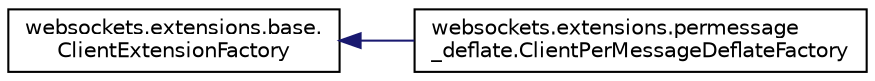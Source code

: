 digraph "Graphical Class Hierarchy"
{
 // LATEX_PDF_SIZE
  edge [fontname="Helvetica",fontsize="10",labelfontname="Helvetica",labelfontsize="10"];
  node [fontname="Helvetica",fontsize="10",shape=record];
  rankdir="LR";
  Node0 [label="websockets.extensions.base.\lClientExtensionFactory",height=0.2,width=0.4,color="black", fillcolor="white", style="filled",URL="$classwebsockets_1_1extensions_1_1base_1_1ClientExtensionFactory.html",tooltip=" "];
  Node0 -> Node1 [dir="back",color="midnightblue",fontsize="10",style="solid",fontname="Helvetica"];
  Node1 [label="websockets.extensions.permessage\l_deflate.ClientPerMessageDeflateFactory",height=0.2,width=0.4,color="black", fillcolor="white", style="filled",URL="$classwebsockets_1_1extensions_1_1permessage__deflate_1_1ClientPerMessageDeflateFactory.html",tooltip=" "];
}
